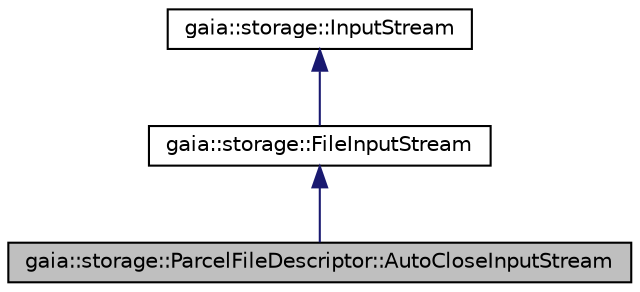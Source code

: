 digraph G
{
  edge [fontname="Helvetica",fontsize="10",labelfontname="Helvetica",labelfontsize="10"];
  node [fontname="Helvetica",fontsize="10",shape=record];
  Node1 [label="gaia::storage::ParcelFileDescriptor::AutoCloseInputStream",height=0.2,width=0.4,color="black", fillcolor="grey75", style="filled" fontcolor="black"];
  Node2 -> Node1 [dir=back,color="midnightblue",fontsize="10",style="solid",fontname="Helvetica"];
  Node2 [label="gaia::storage::FileInputStream",height=0.2,width=0.4,color="black", fillcolor="white", style="filled",URL="$da/da8/classgaia_1_1storage_1_1_file_input_stream.html",tooltip="A Stream way to read primitive data."];
  Node3 -> Node2 [dir=back,color="midnightblue",fontsize="10",style="solid",fontname="Helvetica"];
  Node3 [label="gaia::storage::InputStream",height=0.2,width=0.4,color="black", fillcolor="white", style="filled",URL="$db/d26/classgaia_1_1storage_1_1_input_stream.html"];
}
